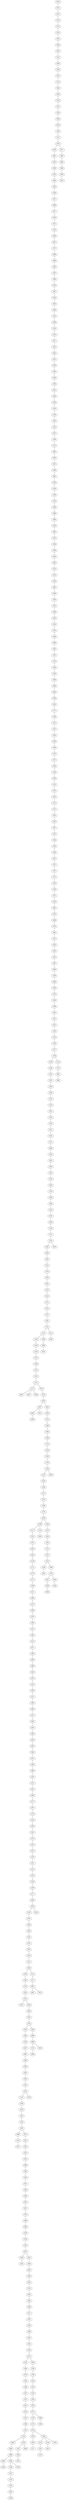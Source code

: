 graph {
    2020 [COORDINATE_X=0.824978080610904,COORDINATE_Y=0.19206804444143988,]
    2473 [COORDINATE_X=0.8651949931514337,COORDINATE_Y=0.11198656936052154,]
    2457 [COORDINATE_X=0.9408083314842931,COORDINATE_Y=0.1276388519948095,]
    2515 [COORDINATE_X=0.9452011183325024,COORDINATE_Y=0.20213692116963544,]
    2512 [COORDINATE_X=0.9988263542962584,COORDINATE_Y=0.2772943860079694,]
    2510 [COORDINATE_X=0.9366372492943286,COORDINATE_Y=0.31502784781483706,]
    2452 [COORDINATE_X=0.9803200256591658,COORDINATE_Y=0.22887126926449974,]
    2394 [COORDINATE_X=0.8923730528649175,COORDINATE_Y=0.2699235083363811,]
    2467 [COORDINATE_X=0.8376968661635453,COORDINATE_Y=0.2312944822603863,]
    2347 [COORDINATE_X=0.8287229625302525,COORDINATE_Y=0.1555577005806883,]
    2448 [COORDINATE_X=0.8724389600209349,COORDINATE_Y=0.08641667394317576,]
    2384 [COORDINATE_X=0.8709651504743371,COORDINATE_Y=0.07081109076094672,]
    2345 [COORDINATE_X=0.9371480819267477,COORDINATE_Y=0.09879664388980003,]
    2314 [COORDINATE_X=0.9454725079578753,COORDINATE_Y=0.11084565059555518,]
    2303 [COORDINATE_X=0.9799351549147223,COORDINATE_Y=0.08002580447437091,]
    2294 [COORDINATE_X=0.9838365799511791,COORDINATE_Y=0.15697681923902507,]
    2228 [COORDINATE_X=0.9622485287382397,COORDINATE_Y=0.18019088488382018,]
    2221 [COORDINATE_X=0.9961808051346207,COORDINATE_Y=0.08661826482757562,]
    2245 [COORDINATE_X=0.9241875254531143,COORDINATE_Y=0.0433887170154017,]
    2084 [COORDINATE_X=0.9143661657979018,COORDINATE_Y=0.09484266209094594,]
    2078 [COORDINATE_X=0.975112849890651,COORDINATE_Y=0.1559556702570979,]
    2104 [COORDINATE_X=0.9576065790507373,COORDINATE_Y=0.192007649269606,]
    2112 [COORDINATE_X=0.8864356554703315,COORDINATE_Y=0.2335740159374755,]
    2343 [COORDINATE_X=0.8438149243228766,COORDINATE_Y=0.1935512048927125,]
    2356 [COORDINATE_X=0.7568170906684136,COORDINATE_Y=0.16083629005874478,]
    2497 [COORDINATE_X=0.7206562119419904,COORDINATE_Y=0.2386730298724734,]
    2433 [COORDINATE_X=0.7042381124386381,COORDINATE_Y=0.19038818814835712,]
    2509 [COORDINATE_X=0.621888715114721,COORDINATE_Y=0.16930751727037174,]
    2502 [COORDINATE_X=0.657881044008055,COORDINATE_Y=0.14577090604843013,]
    2464 [COORDINATE_X=0.6305958386067495,COORDINATE_Y=0.08409161236193097,]
    2443 [COORDINATE_X=0.5936610231029503,COORDINATE_Y=0.07504259516412126,]
    2438 [COORDINATE_X=0.6464662244074917,COORDINATE_Y=0.11056989425541619,]
    2437 [COORDINATE_X=0.7104668926872901,COORDINATE_Y=0.1179910125751803,]
    2469 [COORDINATE_X=0.7388897771825154,COORDINATE_Y=0.06451952720956688,]
    2477 [COORDINATE_X=0.7679670661333232,COORDINATE_Y=0.013605716786166733,]
    2429 [COORDINATE_X=0.7767956859445967,COORDINATE_Y=0.010436293895722981,]
    2421 [COORDINATE_X=0.6998359753320907,COORDINATE_Y=0.027336839616778574,]
    2234 [COORDINATE_X=0.6687545612620834,COORDINATE_Y=0.08966909274992119,]
    2409 [COORDINATE_X=0.7625566693482122,COORDINATE_Y=0.11295226194239816,]
    2407 [COORDINATE_X=0.671381937219831,COORDINATE_Y=0.13552339770735666,]
    2377 [COORDINATE_X=0.6293412084078309,COORDINATE_Y=0.20455660334707382,]
    2488 [COORDINATE_X=0.5443026870371047,COORDINATE_Y=0.1691085561571427,]
    2489 [COORDINATE_X=0.5059239230571521,COORDINATE_Y=0.2416845113693573,]
    2485 [COORDINATE_X=0.45090128646388683,COORDINATE_Y=0.29353210230594096,]
    2387 [COORDINATE_X=0.4603331074179161,COORDINATE_Y=0.30207867689360646,]
    2466 [COORDINATE_X=0.407710263210039,COORDINATE_Y=0.3863344090761047,]
    2505 [COORDINATE_X=0.3908769266069748,COORDINATE_Y=0.43116712209442265,]
    2487 [COORDINATE_X=0.3892954569119035,COORDINATE_Y=0.3960333609999004,]
    2434 [COORDINATE_X=0.4747900052361749,COORDINATE_Y=0.4153789044196612,]
    2463 [COORDINATE_X=0.5073563773456553,COORDINATE_Y=0.4104198391158169,]
    2459 [COORDINATE_X=0.5547290563749049,COORDINATE_Y=0.4226269745305169,]
    2514 [COORDINATE_X=0.6149431055423307,COORDINATE_Y=0.4813484476152403,]
    2499 [COORDINATE_X=0.5925421771541141,COORDINATE_Y=0.5116016001653947,]
    2329 [COORDINATE_X=0.5610287282114994,COORDINATE_Y=0.42236188402177377,]
    2424 [COORDINATE_X=0.6149568576196415,COORDINATE_Y=0.36268930029754654,]
    2417 [COORDINATE_X=0.710771967618588,COORDINATE_Y=0.3380712740040672,]
    2432 [COORDINATE_X=0.7355709682306114,COORDINATE_Y=0.34454121818954986,]
    2445 [COORDINATE_X=0.8007850620338638,COORDINATE_Y=0.4096792409397755,]
    2425 [COORDINATE_X=0.7839335132888486,COORDINATE_Y=0.407709912956142,]
    2392 [COORDINATE_X=0.7092461610906629,COORDINATE_Y=0.42509837738879186,]
    2385 [COORDINATE_X=0.7508281632007164,COORDINATE_Y=0.4230812952965496,]
    2346 [COORDINATE_X=0.7070356747739179,COORDINATE_Y=0.3618033752363473,]
    2383 [COORDINATE_X=0.6177054366096706,COORDINATE_Y=0.3285048967629355,]
    2401 [COORDINATE_X=0.5716342499967126,COORDINATE_Y=0.35702082032562854,]
    2400 [COORDINATE_X=0.5154572270723401,COORDINATE_Y=0.3873239583051632,]
    2339 [COORDINATE_X=0.5703544119873446,COORDINATE_Y=0.3529620253871357,]
    2363 [COORDINATE_X=0.6341879956941296,COORDINATE_Y=0.3027331876354612,]
    2336 [COORDINATE_X=0.6918275826673652,COORDINATE_Y=0.26643919603438104,]
    2320 [COORDINATE_X=0.6123327413293437,COORDINATE_Y=0.31200438121693286,]
    2322 [COORDINATE_X=0.5986786057253212,COORDINATE_Y=0.3940314865907947,]
    2297 [COORDINATE_X=0.5861230461834364,COORDINATE_Y=0.43255012142911675,]
    2298 [COORDINATE_X=0.49120281909751906,COORDINATE_Y=0.45095344607763144,]
    2312 [COORDINATE_X=0.404689153567767,COORDINATE_Y=0.4729635706094265,]
    2462 [COORDINATE_X=0.40398339100660796,COORDINATE_Y=0.5615576555945058,]
    2500 [COORDINATE_X=0.3832635732559597,COORDINATE_Y=0.5984047458491581,]
    2447 [COORDINATE_X=0.3903896445602729,COORDINATE_Y=0.613069363116518,]
    2389 [COORDINATE_X=0.445399326406273,COORDINATE_Y=0.6181618848948651,]
    2492 [COORDINATE_X=0.4487114257378402,COORDINATE_Y=0.6985724875761515,]
    2503 [COORDINATE_X=0.3799433156657004,COORDINATE_Y=0.7561739270466411,]
    2458 [COORDINATE_X=0.365502195220883,COORDINATE_Y=0.8445613778911157,]
    2506 [COORDINATE_X=0.2708234180397825,COORDINATE_Y=0.8738605895833564,]
    2518 [COORDINATE_X=0.251274099132177,COORDINATE_Y=0.7978651704849441,]
    2508 [COORDINATE_X=0.21749238645269886,COORDINATE_Y=0.8011306863407912,]
    2496 [COORDINATE_X=0.2011630576091643,COORDINATE_Y=0.8302554267170654,]
    2484 [COORDINATE_X=0.25624846732780016,COORDINATE_Y=0.786256181669448,]
    2450 [COORDINATE_X=0.18865462554759171,COORDINATE_Y=0.8383670457327168,]
    2483 [COORDINATE_X=0.18992722468396994,COORDINATE_Y=0.8709687139904688,]
    2455 [COORDINATE_X=0.15295362367586873,COORDINATE_Y=0.794113033016684,]
    2456 [COORDINATE_X=0.13809088833895977,COORDINATE_Y=0.7707007113635524,]
    2446 [COORDINATE_X=0.11205200011067207,COORDINATE_Y=0.8119346440011168,]
    2444 [COORDINATE_X=0.11748824397139312,COORDINATE_Y=0.7664054161764673,]
    2482 [COORDINATE_X=0.10437260321865938,COORDINATE_Y=0.6717065352215598,]
    2516 [COORDINATE_X=0.05784588195154683,COORDINATE_Y=0.6523016001746322,]
    2435 [COORDINATE_X=0.03395558019069067,COORDINATE_Y=0.7193630372271368,]
    2426 [COORDINATE_X=0.11709460558789497,COORDINATE_Y=0.7230910851809197,]
    2405 [COORDINATE_X=0.02348299210278426,COORDINATE_Y=0.7320262366942841,]
    2396 [COORDINATE_X=0.11131113565734074,COORDINATE_Y=0.7011283818014897,]
    2393 [COORDINATE_X=0.04441770274010104,COORDINATE_Y=0.6801105389262685,]
    2342 [COORDINATE_X=0.0912521644306652,COORDINATE_Y=0.6883934669590317,]
    2369 [COORDINATE_X=0.17458569250776712,COORDINATE_Y=0.7424792152978017,]
    2381 [COORDINATE_X=0.2666923955107695,COORDINATE_Y=0.750341941179396,]
    2418 [COORDINATE_X=0.3030644188052799,COORDINATE_Y=0.7241287325075715,]
    2362 [COORDINATE_X=0.376132178822298,COORDINATE_Y=0.6998942109577821,]
    2306 [COORDINATE_X=0.304701846810034,COORDINATE_Y=0.7255626227375535,]
    2398 [COORDINATE_X=0.34672059089267093,COORDINATE_Y=0.8157679778078952,]
    2285 [COORDINATE_X=0.28617953801154605,COORDINATE_Y=0.7508715060653893,]
    2261 [COORDINATE_X=0.20832669662804104,COORDINATE_Y=0.7711909169313713,]
    2376 [COORDINATE_X=0.12288040530157662,COORDINATE_Y=0.8154876421163393,]
    2428 [COORDINATE_X=0.13824643510421053,COORDINATE_Y=0.8658590269058071,]
    2358 [COORDINATE_X=0.08175402347985328,COORDINATE_Y=0.8039820842072938,]
    2308 [COORDINATE_X=0.07194907300923947,COORDINATE_Y=0.8779993306675142,]
    2449 [COORDINATE_X=0.024927350611982924,COORDINATE_Y=0.9080015204778286,]
    2404 [COORDINATE_X=0.08736475629550178,COORDINATE_Y=0.9785256063458524,]
    2380 [COORDINATE_X=0.02598484026752801,COORDINATE_Y=0.9576728791369272,]
    2302 [COORDINATE_X=0.06194521919815654,COORDINATE_Y=0.9696689274542823,]
    2271 [COORDINATE_X=0.14543336353916758,COORDINATE_Y=0.9790389241338274,]
    2189 [COORDINATE_X=0.17970848170808829,COORDINATE_Y=0.8969770227838213,]
    2375 [COORDINATE_X=0.24765526220851186,COORDINATE_Y=0.9366926732172738,]
    2507 [COORDINATE_X=0.2523209377565607,COORDINATE_Y=0.9816389072098415,]
    2454 [COORDINATE_X=0.312651821100035,COORDINATE_Y=0.9847258260889571,]
    2493 [COORDINATE_X=0.3893198821477186,COORDINATE_Y=0.9607783226712328,]
    2296 [COORDINATE_X=0.3317171953182262,COORDINATE_Y=0.9789411263876747,]
    2370 [COORDINATE_X=0.2928881444631035,COORDINATE_Y=0.9080426573130982,]
    2257 [COORDINATE_X=0.28651737008426914,COORDINATE_Y=0.8146353336257681,]
    2240 [COORDINATE_X=0.3405493461346445,COORDINATE_Y=0.8243292152602638,]
    2236 [COORDINATE_X=0.2704201055448653,COORDINATE_Y=0.761543636772498,]
    2206 [COORDINATE_X=0.18114864520416418,COORDINATE_Y=0.7595300528803938,]
    2232 [COORDINATE_X=0.18914988392388055,COORDINATE_Y=0.6954155409470348,]
    2391 [COORDINATE_X=0.22049930493937453,COORDINATE_Y=0.6177676428043886,]
    2479 [COORDINATE_X=0.18347447853238508,COORDINATE_Y=0.5579557990382167,]
    2373 [COORDINATE_X=0.1940416801183562,COORDINATE_Y=0.4921209792802492,]
    2372 [COORDINATE_X=0.1535837951293233,COORDINATE_Y=0.5233883872828002,]
    2361 [COORDINATE_X=0.15926576835386275,COORDINATE_Y=0.46453993592887366,]
    2491 [COORDINATE_X=0.06571627217699694,COORDINATE_Y=0.44857943580363113,]
    2207 [COORDINATE_X=0.1510241141190215,COORDINATE_Y=0.45861831899593686,]
    2335 [COORDINATE_X=0.2210384929525291,COORDINATE_Y=0.525159273306915,]
    2344 [COORDINATE_X=0.2804703272992296,COORDINATE_Y=0.5849073516233475,]
    2359 [COORDINATE_X=0.3679490575772294,COORDINATE_Y=0.536975982369055,]
    2368 [COORDINATE_X=0.33656998380106495,COORDINATE_Y=0.4706443859152508,]
    2431 [COORDINATE_X=0.33424404057446333,COORDINATE_Y=0.43019962632862285,]
    2337 [COORDINATE_X=0.277316386105269,COORDINATE_Y=0.44508162057217493,]
    2287 [COORDINATE_X=0.2950565267936721,COORDINATE_Y=0.46768742793128626,]
    2272 [COORDINATE_X=0.27117578140560783,COORDINATE_Y=0.4648034480006824,]
    2243 [COORDINATE_X=0.3592500340444218,COORDINATE_Y=0.49711910570123563,]
    2196 [COORDINATE_X=0.3212359613768765,COORDINATE_Y=0.42750297487899047,]
    2321 [COORDINATE_X=0.3705177256773653,COORDINATE_Y=0.3975043541647013,]
    2263 [COORDINATE_X=0.33894543702938307,COORDINATE_Y=0.30498051383595504,]
    2441 [COORDINATE_X=0.3221820972147792,COORDINATE_Y=0.24830181726315448,]
    2519 [COORDINATE_X=0.341028960794418,COORDINATE_Y=0.16600015592722184,]
    2468 [COORDINATE_X=0.3046269853557271,COORDINATE_Y=0.09982958423221511,]
    2476 [COORDINATE_X=0.2535519536756672,COORDINATE_Y=0.09365937036324645,]
    2465 [COORDINATE_X=0.32606811762957133,COORDINATE_Y=0.1427524027896221,]
    2415 [COORDINATE_X=0.2943882071073407,COORDINATE_Y=0.07456601276168129,]
    2442 [COORDINATE_X=0.19911502952453808,COORDINATE_Y=0.10146216286244913,]
    2419 [COORDINATE_X=0.26877939951020136,COORDINATE_Y=0.060148841471204806,]
    2422 [COORDINATE_X=0.2535307102558729,COORDINATE_Y=0.004710103311630909,]
    2397 [COORDINATE_X=0.26711744626959844,COORDINATE_Y=0.0074938330981206835,]
    2060 [COORDINATE_X=0.3214393168443598,COORDINATE_Y=0.043835965777904495,]
    2238 [COORDINATE_X=0.390336667180356,COORDINATE_Y=0.06472154302695654,]
    2408 [COORDINATE_X=0.45213369541441983,COORDINATE_Y=0.04643912847047049,]
    2364 [COORDINATE_X=0.4301356517402509,COORDINATE_Y=0.02089723790700382,]
    2210 [COORDINATE_X=0.45210638731129127,COORDINATE_Y=0.07296594265192036,]
    2430 [COORDINATE_X=0.5001116080538001,COORDINATE_Y=0.14511754285030054,]
    2388 [COORDINATE_X=0.47892269835821377,COORDINATE_Y=0.15674822765633212,]
    2365 [COORDINATE_X=0.538249590366366,COORDINATE_Y=0.15465490902766477,]
    2351 [COORDINATE_X=0.5750337243289436,COORDINATE_Y=0.0650829333610573,]
    2281 [COORDINATE_X=0.5720402756432678,COORDINATE_Y=0.009181209497593268,]
    2256 [COORDINATE_X=0.5998775709474093,COORDINATE_Y=0.013077436470651183,]
    2253 [COORDINATE_X=0.5348788922185913,COORDINATE_Y=0.07382563149111365,]
    2239 [COORDINATE_X=0.5593518034602327,COORDINATE_Y=0.022126098842418895,]
    2227 [COORDINATE_X=0.5498333050168887,COORDINATE_Y=0.00627721336841347,]
    2144 [COORDINATE_X=0.5629737674554921,COORDINATE_Y=0.040469097190286685,]
    2209 [COORDINATE_X=0.5774176797378392,COORDINATE_Y=0.1249606601757497,]
    2258 [COORDINATE_X=0.5780383683763927,COORDINATE_Y=0.16560274659013074,]
    2327 [COORDINATE_X=0.4990325054046555,COORDINATE_Y=0.2255389000421183,]
    2315 [COORDINATE_X=0.4820939657176433,COORDINATE_Y=0.24314297146197938,]
    2244 [COORDINATE_X=0.44913963164659476,COORDINATE_Y=0.18997467981954153,]
    2350 [COORDINATE_X=0.4170707375515902,COORDINATE_Y=0.16378127344623972,]
    2270 [COORDINATE_X=0.3606226069836491,COORDINATE_Y=0.149087683764331,]
    2374 [COORDINATE_X=0.2734913094336705,COORDINATE_Y=0.17651324217602882,]
    2501 [COORDINATE_X=0.23340273607341222,COORDINATE_Y=0.22607237552707649,]
    2474 [COORDINATE_X=0.16967165862522138,COORDINATE_Y=0.24320081487094103,]
    2478 [COORDINATE_X=0.07009414318611751,COORDINATE_Y=0.24617091125189738,]
    2451 [COORDINATE_X=0.051104266948242105,COORDINATE_Y=0.28133105868083197,]
    2414 [COORDINATE_X=0.016677266640919175,COORDINATE_Y=0.22302405471124043,]
    2517 [COORDINATE_X=0.06757378504993328,COORDINATE_Y=0.1392397035467392,]
    2486 [COORDINATE_X=0.020118364738734185,COORDINATE_Y=0.13774765494597474,]
    2328 [COORDINATE_X=0.06221462700487135,COORDINATE_Y=0.1794244163267107,]
    2423 [COORDINATE_X=0.1286182989718031,COORDINATE_Y=0.21134632839026046,]
    2395 [COORDINATE_X=0.12869655754398368,COORDINATE_Y=0.12356959240510212,]
    2413 [COORDINATE_X=0.16194316231684258,COORDINATE_Y=0.09363613546229654,]
    2379 [COORDINATE_X=0.19413811975179263,COORDINATE_Y=0.18628434291011964,]
    2264 [COORDINATE_X=0.14066144684819037,COORDINATE_Y=0.24395181258893028,]
    2219 [COORDINATE_X=0.11880536796039332,COORDINATE_Y=0.21719923230812277,]
    2286 [COORDINATE_X=0.09198657397143706,COORDINATE_Y=0.13396844406229436,]
    2269 [COORDINATE_X=0.038391202572042205,COORDINATE_Y=0.19559609200645633,]
    2226 [COORDINATE_X=0.06568944864998727,COORDINATE_Y=0.17453643890983817,]
    2187 [COORDINATE_X=0.0936177858738898,COORDINATE_Y=0.2564382218401642,]
    2382 [COORDINATE_X=0.010150018101470426,COORDINATE_Y=0.3076493382964953,]
    2159 [COORDINATE_X=0.017047912563227907,COORDINATE_Y=0.3348478906290947,]
    2117 [COORDINATE_X=0.0500992130432838,COORDINATE_Y=0.4086729348201399,]
    2116 [COORDINATE_X=0.12645565003236148,COORDINATE_Y=0.40827500972997166,]
    2440 [COORDINATE_X=0.21111075842521232,COORDINATE_Y=0.3604536066768107,]
    2403 [COORDINATE_X=0.21259499029565776,COORDINATE_Y=0.34989134408319134,]
    2262 [COORDINATE_X=0.21760554460680515,COORDINATE_Y=0.35158776986536955,]
    2231 [COORDINATE_X=0.2103562608120686,COORDINATE_Y=0.34086349285908135,]
    2139 [COORDINATE_X=0.27389403389021627,COORDINATE_Y=0.37812357260009133,]
    2180 [COORDINATE_X=0.2948679731445205,COORDINATE_Y=0.2860887140577879,]
    2201 [COORDINATE_X=0.3702086825990848,COORDINATE_Y=0.32235887877930103,]
    2223 [COORDINATE_X=0.40700586451820775,COORDINATE_Y=0.3228083798677853,]
    2143 [COORDINATE_X=0.4678313169034418,COORDINATE_Y=0.2546066224423593,]
    2211 [COORDINATE_X=0.416826696067659,COORDINATE_Y=0.19821867098524193,]
    2252 [COORDINATE_X=0.3510950601013435,COORDINATE_Y=0.156712750960039,]
    2251 [COORDINATE_X=0.26824166311141706,COORDINATE_Y=0.13065343952227038,]
    2181 [COORDINATE_X=0.3231400815209554,COORDINATE_Y=0.1116434139278828,]
    2151 [COORDINATE_X=0.3226779743379613,COORDINATE_Y=0.13859499118074026,]
    2173 [COORDINATE_X=0.3093586783932054,COORDINATE_Y=0.21568681082377972,]
    2156 [COORDINATE_X=0.23427163483654267,COORDINATE_Y=0.1949176016040396,]
    2140 [COORDINATE_X=0.2216350333481315,COORDINATE_Y=0.13128737417563818,]
    2158 [COORDINATE_X=0.18037276948181613,COORDINATE_Y=0.10824550158845547,]
    2125 [COORDINATE_X=0.1474724610335697,COORDINATE_Y=0.01912285123974633,]
    2198 [COORDINATE_X=0.059434476105566514,COORDINATE_Y=0.018586951394515716,]
    2161 [COORDINATE_X=0.05262299836675299,COORDINATE_Y=0.11274711216798539,]
    2133 [COORDINATE_X=0.08856209121669978,COORDINATE_Y=0.1704785001800504,]
    2132 [COORDINATE_X=0.13089053173601928,COORDINATE_Y=0.24090318968396773,]
    2115 [COORDINATE_X=0.13081639312959614,COORDINATE_Y=0.17345304771667192,]
    2092 [COORDINATE_X=0.22224398858561023,COORDINATE_Y=0.20382133190374208,]
    2067 [COORDINATE_X=0.04940849288411853,COORDINATE_Y=0.12733078883789173,]
    2036 [COORDINATE_X=0.15517652764401935,COORDINATE_Y=0.08000031413211828,]
    2072 [COORDINATE_X=0.1665293585856552,COORDINATE_Y=0.32629133038165437,]
    2073 [COORDINATE_X=0.21021951446973164,COORDINATE_Y=0.32945938247441975,]
    2062 [COORDINATE_X=0.19158167486189182,COORDINATE_Y=0.33123509899287873,]
    2047 [COORDINATE_X=0.09593752508568643,COORDINATE_Y=0.32658096395838143,]
    2093 [COORDINATE_X=0.014596007300513691,COORDINATE_Y=0.31605735808433644,]
    2049 [COORDINATE_X=0.01178314467713737,COORDINATE_Y=0.25237272793001875,]
    2037 [COORDINATE_X=0.15510270131191106,COORDINATE_Y=0.28692261901546423,]
    2025 [COORDINATE_X=0.17244273069664562,COORDINATE_Y=0.4251949464358784,]
    2193 [COORDINATE_X=0.22879659177850498,COORDINATE_Y=0.5062658727950423,]
    2275 [COORDINATE_X=0.24498355498108482,COORDINATE_Y=0.5749815284192245,]
    2348 [COORDINATE_X=0.3110493728327456,COORDINATE_Y=0.6210786952193491,]
    2300 [COORDINATE_X=0.393684818057513,COORDINATE_Y=0.638507944535481,]
    2186 [COORDINATE_X=0.3232452601765603,COORDINATE_Y=0.6862254949628753,]
    2175 [COORDINATE_X=0.33999981150725556,COORDINATE_Y=0.6106505850212702,]
    2136 [COORDINATE_X=0.34093093255891027,COORDINATE_Y=0.7081584536502004,]
    2146 [COORDINATE_X=0.36676310663991984,COORDINATE_Y=0.7182965431257509,]
    2129 [COORDINATE_X=0.3273591164264795,COORDINATE_Y=0.6375826333088627,]
    2103 [COORDINATE_X=0.2901446454259673,COORDINATE_Y=0.5693072301128792,]
    2212 [COORDINATE_X=0.21680902507625288,COORDINATE_Y=0.6009017308841025,]
    2318 [COORDINATE_X=0.16748419098837952,COORDINATE_Y=0.6270144263077476,]
    2334 [COORDINATE_X=0.11805680911508254,COORDINATE_Y=0.6704565574160838,]
    2311 [COORDINATE_X=0.1657150419370217,COORDINATE_Y=0.6561997781338254,]
    2276 [COORDINATE_X=0.08820891579229517,COORDINATE_Y=0.6566626627529291,]
    2266 [COORDINATE_X=0.1080609681205702,COORDINATE_Y=0.6577910666865432,]
    2233 [COORDINATE_X=0.06123741616262479,COORDINATE_Y=0.7266068176857989,]
    2293 [COORDINATE_X=0.08869660327670581,COORDINATE_Y=0.8076511400312328,]
    2208 [COORDINATE_X=0.038718601014563925,COORDINATE_Y=0.8200345509256556,]
    2217 [COORDINATE_X=0.024475774068277056,COORDINATE_Y=0.9095578763055399,]
    2135 [COORDINATE_X=0.10929799877356405,COORDINATE_Y=0.9575654581304311,]
    2101 [COORDINATE_X=0.12979358557689724,COORDINATE_Y=0.9750572847122583,]
    2042 [COORDINATE_X=0.14798063130273142,COORDINATE_Y=0.9796347471212216,]
    2035 [COORDINATE_X=0.20696726060092385,COORDINATE_Y=0.9405420616181838,]
    2218 [COORDINATE_X=0.28203185982278633,COORDINATE_Y=0.9768752941269432,]
    2171 [COORDINATE_X=0.2640341290170176,COORDINATE_Y=0.9078751097272965,]
    2179 [COORDINATE_X=0.3043308864323071,COORDINATE_Y=0.8375158359197488,]
    2172 [COORDINATE_X=0.33391178960787293,COORDINATE_Y=0.8872212686181867,]
    2188 [COORDINATE_X=0.41281028360001326,COORDINATE_Y=0.8497554031431119,]
    2511 [COORDINATE_X=0.48216608121722115,COORDINATE_Y=0.823663680367877,]
    2498 [COORDINATE_X=0.5038685209015868,COORDINATE_Y=0.877857929886152,]
    2472 [COORDINATE_X=0.5276395420235042,COORDINATE_Y=0.9004583420163862,]
    2436 [COORDINATE_X=0.5394696313761194,COORDINATE_Y=0.9641586162030185,]
    2470 [COORDINATE_X=0.6301816022899299,COORDINATE_Y=0.9696831450802952,]
    2360 [COORDINATE_X=0.5842373001110504,COORDINATE_Y=0.9525002058191236,]
    2357 [COORDINATE_X=0.6678714935601053,COORDINATE_Y=0.9738849562417313,]
    2481 [COORDINATE_X=0.7411773769856114,COORDINATE_Y=0.9830494518291302,]
    2513 [COORDINATE_X=0.7594427585722907,COORDINATE_Y=0.9256169090192922,]
    2471 [COORDINATE_X=0.7908655411969314,COORDINATE_Y=0.8500595260508643,]
    2366 [COORDINATE_X=0.8684023810078355,COORDINATE_Y=0.8965004262818197,]
    2495 [COORDINATE_X=0.8903394545388578,COORDINATE_Y=0.9503629170362863,]
    2480 [COORDINATE_X=0.8660500207954221,COORDINATE_Y=0.9642347290110653,]
    2326 [COORDINATE_X=0.9071041338905368,COORDINATE_Y=0.9325748692980967,]
    2453 [COORDINATE_X=0.986154432802497,COORDINATE_Y=0.9787732154456185,]
    2332 [COORDINATE_X=0.9893339046735716,COORDINATE_Y=0.9402426178743055,]
    2439 [COORDINATE_X=0.9974476688569461,COORDINATE_Y=0.8566696459272528,]
    2411 [COORDINATE_X=0.9891017020214691,COORDINATE_Y=0.8684496245588065,]
    2390 [COORDINATE_X=0.9238537970513058,COORDINATE_Y=0.8424300767769776,]
    2406 [COORDINATE_X=0.9545950212841307,COORDINATE_Y=0.747414020656817,]
    2475 [COORDINATE_X=0.8772459640916863,COORDINATE_Y=0.6889606158199371,]
    2490 [COORDINATE_X=0.9422357864314962,COORDINATE_Y=0.61875736838149,]
    2504 [COORDINATE_X=0.9518090696206717,COORDINATE_Y=0.5572283451808051,]
    2460 [COORDINATE_X=0.9659265302596627,COORDINATE_Y=0.65479553733687,]
    2420 [COORDINATE_X=0.8879011276889691,COORDINATE_Y=0.5999265916951169,]
    2461 [COORDINATE_X=0.8507054342965659,COORDINATE_Y=0.6489746913488144,]
    2349 [COORDINATE_X=0.8746320012734154,COORDINATE_Y=0.732054396979808,]
    2412 [COORDINATE_X=0.8970327537149655,COORDINATE_Y=0.7432013549308828,]
    2399 [COORDINATE_X=0.9377450776394938,COORDINATE_Y=0.7265017301907403,]
    2386 [COORDINATE_X=0.9477805102502679,COORDINATE_Y=0.6955852233534655,]
    2283 [COORDINATE_X=0.8974993207765332,COORDINATE_Y=0.6628230253838752,]
    2313 [COORDINATE_X=0.9097398381712402,COORDINATE_Y=0.5786660457742073,]
    2410 [COORDINATE_X=0.9716420650819829,COORDINATE_Y=0.532733605653151,]
    2494 [COORDINATE_X=0.968700303697076,COORDINATE_Y=0.4504615561929628,]
    2371 [COORDINATE_X=0.9559068635760724,COORDINATE_Y=0.36736779959742616,]
    2307 [COORDINATE_X=0.9248438319627494,COORDINATE_Y=0.37169769450931966,]
    2278 [COORDINATE_X=0.9194543157179103,COORDINATE_Y=0.3116129207267624,]
    2324 [COORDINATE_X=0.8268366768141723,COORDINATE_Y=0.3154937629914518,]
    2304 [COORDINATE_X=0.840740278755387,COORDINATE_Y=0.2570955358284056,]
    2255 [COORDINATE_X=0.812473647774904,COORDINATE_Y=0.17187014926479927,]
    2316 [COORDINATE_X=0.7739894974411128,COORDINATE_Y=0.1785312545446679,]
    2310 [COORDINATE_X=0.7319217818208607,COORDINATE_Y=0.1668819169422635,]
    2319 [COORDINATE_X=0.6770958672362576,COORDINATE_Y=0.24094323826146635,]
    2254 [COORDINATE_X=0.6524868918784432,COORDINATE_Y=0.23888748153312744,]
    2237 [COORDINATE_X=0.7243481792000704,COORDINATE_Y=0.2316778845962607,]
    2235 [COORDINATE_X=0.6714965832609352,COORDINATE_Y=0.229121489504875,]
    2220 [COORDINATE_X=0.6409875939283305,COORDINATE_Y=0.19230079643563192,]
    2204 [COORDINATE_X=0.6083181091676676,COORDINATE_Y=0.1966535316116842,]
    2190 [COORDINATE_X=0.5829650828504277,COORDINATE_Y=0.28376285831098413,]
    2177 [COORDINATE_X=0.5034121341188309,COORDINATE_Y=0.23945193037276635,]
    2056 [COORDINATE_X=0.5619602149248463,COORDINATE_Y=0.21342594931315428,]
    2079 [COORDINATE_X=0.5824303965073099,COORDINATE_Y=0.11706925466553131,]
    2128 [COORDINATE_X=0.670535821713779,COORDINATE_Y=0.07965577741382435,]
    2197 [COORDINATE_X=0.6927796122218604,COORDINATE_Y=0.13477397524041068,]
    2168 [COORDINATE_X=0.6930657884437421,COORDINATE_Y=0.05514259460240645,]
    2184 [COORDINATE_X=0.7472174442627202,COORDINATE_Y=0.013106901861968168,]
    2291 [COORDINATE_X=0.8092589591645191,COORDINATE_Y=0.029963265289712493,]
    2155 [COORDINATE_X=0.7166287909924353,COORDINATE_Y=0.014075719313188295,]
    2055 [COORDINATE_X=0.7495889515805438,COORDINATE_Y=0.08002410744349486,]
    2165 [COORDINATE_X=0.7904399886107976,COORDINATE_Y=0.14052757991329456,]
    2121 [COORDINATE_X=0.8019771681291734,COORDINATE_Y=0.19699986728417196,]
    2164 [COORDINATE_X=0.7277357032787173,COORDINATE_Y=0.26004807448546763,]
    2166 [COORDINATE_X=0.7299496178414101,COORDINATE_Y=0.3437333668513951,]
    2183 [COORDINATE_X=0.6735883934814837,COORDINATE_Y=0.3798345876727838,]
    2178 [COORDINATE_X=0.5856649543829612,COORDINATE_Y=0.4000013244308419,]
    2250 [COORDINATE_X=0.48808258757981415,COORDINATE_Y=0.39478925572590917,]
    2222 [COORDINATE_X=0.5433034300797694,COORDINATE_Y=0.38693706322982313,]
    2075 [COORDINATE_X=0.5599074885158237,COORDINATE_Y=0.3328115971988086,]
    2059 [COORDINATE_X=0.5240271609276614,COORDINATE_Y=0.45347001235695217,]
    2309 [COORDINATE_X=0.4731259098048862,COORDINATE_Y=0.5002825638052132,]
    2292 [COORDINATE_X=0.5603890060273695,COORDINATE_Y=0.5137821725239461,]
    2203 [COORDINATE_X=0.49435628584293523,COORDINATE_Y=0.5153014341036158,]
    2162 [COORDINATE_X=0.5365611358623938,COORDINATE_Y=0.5933349468495083,]
    2280 [COORDINATE_X=0.5161410534431722,COORDINATE_Y=0.6813167425132611,]
    2378 [COORDINATE_X=0.5048204571537274,COORDINATE_Y=0.7601122202100061,]
    2427 [COORDINATE_X=0.5337813298459448,COORDINATE_Y=0.8216931478094668,]
    2402 [COORDINATE_X=0.4840289731448326,COORDINATE_Y=0.8844666615719207,]
    2340 [COORDINATE_X=0.5287411702699901,COORDINATE_Y=0.8729708806835175,]
    2338 [COORDINATE_X=0.5138996539355218,COORDINATE_Y=0.8391627429994933,]
    2282 [COORDINATE_X=0.5497262963086312,COORDINATE_Y=0.8708794148957747,]
    2200 [COORDINATE_X=0.5132807119073658,COORDINATE_Y=0.9396337763379785,]
    2274 [COORDINATE_X=0.4789910507999202,COORDINATE_Y=0.998122964669838,]
    2241 [COORDINATE_X=0.49356700964316225,COORDINATE_Y=0.9794835521324895,]
    2122 [COORDINATE_X=0.5853721279291334,COORDINATE_Y=0.970048169950687,]
    2268 [COORDINATE_X=0.6811979817928204,COORDINATE_Y=0.9633992834855294,]
    2330 [COORDINATE_X=0.7405206947969366,COORDINATE_Y=0.9292296557011138,]
    2323 [COORDINATE_X=0.717783144932107,COORDINATE_Y=0.9735859779390472,]
    2182 [COORDINATE_X=0.6463524116997582,COORDINATE_Y=0.9049325908266687,]
    2163 [COORDINATE_X=0.6001437922419677,COORDINATE_Y=0.9247500461151568,]
    2068 [COORDINATE_X=0.6635076470631021,COORDINATE_Y=0.986703256429288,]
    2154 [COORDINATE_X=0.7114719084158498,COORDINATE_Y=0.9619006814517091,]
    2137 [COORDINATE_X=0.7033257956550639,COORDINATE_Y=0.9913665367300161,]
    2027 [COORDINATE_X=0.6666776817866685,COORDINATE_Y=0.8639350343509202,]
    2352 [COORDINATE_X=0.7137690826477228,COORDINATE_Y=0.7847903873627166,]
    2355 [COORDINATE_X=0.7670944332370524,COORDINATE_Y=0.7902296807541818,]
    2353 [COORDINATE_X=0.7828261163114505,COORDINATE_Y=0.7601599826927566,]
    2333 [COORDINATE_X=0.8282818282136644,COORDINATE_Y=0.7624049015284697,]
    2099 [COORDINATE_X=0.8843114333319112,COORDINATE_Y=0.7771719307345816,]
    2265 [COORDINATE_X=0.9514834888033623,COORDINATE_Y=0.7293435343008347,]
    2354 [COORDINATE_X=0.9831043162291447,COORDINATE_Y=0.8096348026443234,]
    2331 [COORDINATE_X=0.9878035696869447,COORDINATE_Y=0.8017305568420975,]
    2260 [COORDINATE_X=0.9801297618923709,COORDINATE_Y=0.7240832731591091,]
    2246 [COORDINATE_X=0.9675722469570452,COORDINATE_Y=0.7025084333919243,]
    2185 [COORDINATE_X=0.9951881209147085,COORDINATE_Y=0.7438924018619821,]
    2071 [COORDINATE_X=0.9354592028565029,COORDINATE_Y=0.80392747439254,]
    2150 [COORDINATE_X=0.9975562735409271,COORDINATE_Y=0.8622962729575311,]
    2289 [COORDINATE_X=0.9284204967204779,COORDINATE_Y=0.916281339947297,]
    2290 [COORDINATE_X=0.8300196034432769,COORDINATE_Y=0.9228489123281607,]
    2229 [COORDINATE_X=0.7802044169517003,COORDINATE_Y=0.8707637458668144,]
    2126 [COORDINATE_X=0.8125468357958249,COORDINATE_Y=0.9429199871999954,]
    2145 [COORDINATE_X=0.9113090223456708,COORDINATE_Y=0.9313299743746561,]
    2267 [COORDINATE_X=0.9274949634716618,COORDINATE_Y=0.9666156193339486,]
    2248 [COORDINATE_X=0.9475259603660946,COORDINATE_Y=0.9916798940487209,]
    2202 [COORDINATE_X=0.9585559552983608,COORDINATE_Y=0.9805569392644448,]
    2052 [COORDINATE_X=0.8357914217878142,COORDINATE_Y=0.9604024218427116,]
    2083 [COORDINATE_X=0.8433160123908685,COORDINATE_Y=0.8722639953861367,]
    2050 [COORDINATE_X=0.9139382474915363,COORDINATE_Y=0.8179550831229371,]
    2028 [COORDINATE_X=0.9371322436412001,COORDINATE_Y=0.7586827979953883,]
    2041 [COORDINATE_X=0.9156319295447706,COORDINATE_Y=0.7169278809843305,]
    2119 [COORDINATE_X=0.8597003379519497,COORDINATE_Y=0.6358520089729166,]
    2305 [COORDINATE_X=0.8744669885610336,COORDINATE_Y=0.5930090546575778,]
    2295 [COORDINATE_X=0.9124782169807109,COORDINATE_Y=0.542311044739242,]
    2288 [COORDINATE_X=0.8266817045837695,COORDINATE_Y=0.5394980804364755,]
    2317 [COORDINATE_X=0.7489436235461754,COORDINATE_Y=0.5761817833232508,]
    2301 [COORDINATE_X=0.7095730054458669,COORDINATE_Y=0.5153226446727224,]
    2259 [COORDINATE_X=0.6469156182502985,COORDINATE_Y=0.5775721622970367,]
    2299 [COORDINATE_X=0.6244543034215033,COORDINATE_Y=0.6582828047587126,]
    2367 [COORDINATE_X=0.682086958863497,COORDINATE_Y=0.671803458393235,]
    2341 [COORDINATE_X=0.6419924065810595,COORDINATE_Y=0.7239414295468886,]
    2325 [COORDINATE_X=0.7129559439099508,COORDINATE_Y=0.7519950088726588,]
    2213 [COORDINATE_X=0.736604912870442,COORDINATE_Y=0.6738703607555897,]
    2153 [COORDINATE_X=0.6410996809109227,COORDINATE_Y=0.6686527422056547,]
    2284 [COORDINATE_X=0.5918860281214072,COORDINATE_Y=0.722135579869709,]
    2279 [COORDINATE_X=0.5297932739868026,COORDINATE_Y=0.7704025889532534,]
    2230 [COORDINATE_X=0.4437483106822614,COORDINATE_Y=0.8038796235990261,]
    2149 [COORDINATE_X=0.5423445501236892,COORDINATE_Y=0.8061743952656614,]
    2167 [COORDINATE_X=0.5294810739961983,COORDINATE_Y=0.7280500878893376,]
    2273 [COORDINATE_X=0.5632752501617765,COORDINATE_Y=0.6602105974711165,]
    2247 [COORDINATE_X=0.6297546998761057,COORDINATE_Y=0.6730853593433868,]
    2216 [COORDINATE_X=0.5563763301317516,COORDINATE_Y=0.6953916433089654,]
    2176 [COORDINATE_X=0.6161429268995382,COORDINATE_Y=0.6661931313940355,]
    2160 [COORDINATE_X=0.5495077465481918,COORDINATE_Y=0.7114042562678554,]
    2152 [COORDINATE_X=0.635766703640817,COORDINATE_Y=0.7367557441026571,]
    2141 [COORDINATE_X=0.5525246364020814,COORDINATE_Y=0.7673345191938784,]
    2080 [COORDINATE_X=0.5105451021039489,COORDINATE_Y=0.8031199821213756,]
    2096 [COORDINATE_X=0.45235922904334913,COORDINATE_Y=0.8301690853860221,]
    2089 [COORDINATE_X=0.4371933659973182,COORDINATE_Y=0.8022753005879167,]
    2085 [COORDINATE_X=0.39424924560778385,COORDINATE_Y=0.7178430006943911,]
    2026 [COORDINATE_X=0.4248310547801908,COORDINATE_Y=0.7561045620050066,]
    2045 [COORDINATE_X=0.39592702366939625,COORDINATE_Y=0.8787839337068971,]
    2100 [COORDINATE_X=0.33415078100660134,COORDINATE_Y=0.8751812187484976,]
    2107 [COORDINATE_X=0.2496681761773819,COORDINATE_Y=0.8342865137900609,]
    2118 [COORDINATE_X=0.2623391566758877,COORDINATE_Y=0.8008641722233407,]
    2105 [COORDINATE_X=0.24618298837390495,COORDINATE_Y=0.8692028581735658,]
    2053 [COORDINATE_X=0.23481266427256053,COORDINATE_Y=0.8416005037605723,]
    2044 [COORDINATE_X=0.22606775506216537,COORDINATE_Y=0.7997033027705132,]
    2029 [COORDINATE_X=0.46962762743316167,COORDINATE_Y=0.8501617626367994,]
    2070 [COORDINATE_X=0.6104804996136746,COORDINATE_Y=0.7326123449338835,]
    2102 [COORDINATE_X=0.6831513615559923,COORDINATE_Y=0.7284153247126268,]
    2034 [COORDINATE_X=0.6708390656111997,COORDINATE_Y=0.7876348598470063,]
    2031 [COORDINATE_X=0.7641535210428945,COORDINATE_Y=0.7936752816867327,]
    2064 [COORDINATE_X=0.5709891998536859,COORDINATE_Y=0.7083834215201172,]
    2040 [COORDINATE_X=0.7645470921852321,COORDINATE_Y=0.5984156720705317,]
    2148 [COORDINATE_X=0.8131245166984143,COORDINATE_Y=0.519683194921713,]
    2199 [COORDINATE_X=0.8373649001512411,COORDINATE_Y=0.4647302216154304,]
    2242 [COORDINATE_X=0.8252680788721742,COORDINATE_Y=0.37883673274025187,]
    2225 [COORDINATE_X=0.8117945306684896,COORDINATE_Y=0.4105703743728769,]
    2224 [COORDINATE_X=0.8375210251243578,COORDINATE_Y=0.35132661184357383,]
    2205 [COORDINATE_X=0.8883035070373305,COORDINATE_Y=0.31507478525026755,]
    2195 [COORDINATE_X=0.8736462093684094,COORDINATE_Y=0.4055396015180506,]
    2277 [COORDINATE_X=0.9280538933384765,COORDINATE_Y=0.41885692229419325,]
    2120 [COORDINATE_X=0.865380739084596,COORDINATE_Y=0.422589284913894,]
    2174 [COORDINATE_X=0.8177462638524035,COORDINATE_Y=0.4211122541531621,]
    2124 [COORDINATE_X=0.8290548754697986,COORDINATE_Y=0.4933753650252508,]
    2076 [COORDINATE_X=0.8612298579524386,COORDINATE_Y=0.49680975571047814,]
    2030 [COORDINATE_X=0.9463960353692916,COORDINATE_Y=0.5440350337277075,]
    2127 [COORDINATE_X=0.934123848502205,COORDINATE_Y=0.568334651202897,]
    2063 [COORDINATE_X=0.7586065317469022,COORDINATE_Y=0.4889473925106942,]
    2214 [COORDINATE_X=0.6857002550851914,COORDINATE_Y=0.5286174268065835,]
    2191 [COORDINATE_X=0.667164145496728,COORDINATE_Y=0.5072387698519762,]
    2130 [COORDINATE_X=0.7041617254625185,COORDINATE_Y=0.5718327276098637,]
    2138 [COORDINATE_X=0.7034010748555694,COORDINATE_Y=0.4106842291773479,]
    2051 [COORDINATE_X=0.6766969030873455,COORDINATE_Y=0.3910263326401082,]
    2021 [COORDINATE_X=0.8046327078905522,COORDINATE_Y=0.4109154441545445,]
    2098 [COORDINATE_X=0.9509323135604847,COORDINATE_Y=0.32268881573910546,]
    2169 [COORDINATE_X=0.8866184271086263,COORDINATE_Y=0.32207371863680867,]
    2074 [COORDINATE_X=0.4782437583199146,COORDINATE_Y=0.9541969462427564,]
    2091 [COORDINATE_X=0.4771636435216501,COORDINATE_Y=0.5058275370759117,]
    2090 [COORDINATE_X=0.3798652759830533,COORDINATE_Y=0.4904154833929236,]
    2088 [COORDINATE_X=0.315584634616889,COORDINATE_Y=0.48655566273732365,]
    2123 [COORDINATE_X=0.2867828808495232,COORDINATE_Y=0.5362276782920424,]
    2069 [COORDINATE_X=0.3444109852813264,COORDINATE_Y=0.4958980797216148,]
    2061 [COORDINATE_X=0.2976293653229751,COORDINATE_Y=0.39857731176794853,]
    2157 [COORDINATE_X=0.6440169834402918,COORDINATE_Y=0.2761912664354531,]
    2111 [COORDINATE_X=0.6787212561456472,COORDINATE_Y=0.2348378763589386,]
    2097 [COORDINATE_X=0.7326604422560642,COORDINATE_Y=0.16112506546091077,]
    2081 [COORDINATE_X=0.7980863003405518,COORDINATE_Y=0.14397339275324328,]
    2022 [COORDINATE_X=0.7285856011497909,COORDINATE_Y=0.2250503081632288,]
    2033 [COORDINATE_X=0.5213764438677271,COORDINATE_Y=0.1852781675912285,]
    2110 [COORDINATE_X=0.12946008505711148,COORDINATE_Y=0.8259159948912187,]
    2039 [COORDINATE_X=0.10849045042003702,COORDINATE_Y=0.8522338663326591,]
    2194 [COORDINATE_X=0.0840389216480325,COORDINATE_Y=0.7292342243355828,]
    2131 [COORDINATE_X=0.06629090498884582,COORDINATE_Y=0.6340438306355091,]
    2416 [COORDINATE_X=0.03527115407484449,COORDINATE_Y=0.5711821461047752,]
    2192 [COORDINATE_X=0.09965116138718633,COORDINATE_Y=0.5669338396445023,]
    2215 [COORDINATE_X=0.13596303246094732,COORDINATE_Y=0.5210429421948157,]
    2147 [COORDINATE_X=0.1553098180810596,COORDINATE_Y=0.52044340485753,]
    2142 [COORDINATE_X=0.18985930520501004,COORDINATE_Y=0.594331676380872,]
    2109 [COORDINATE_X=0.20404453448163673,COORDINATE_Y=0.6259525852659183,]
    2032 [COORDINATE_X=0.16925941016012225,COORDINATE_Y=0.6932585557558889,]
    2094 [COORDINATE_X=0.17238917049297886,COORDINATE_Y=0.5155323163724757,]
    2134 [COORDINATE_X=0.08904400379294308,COORDINATE_Y=0.567108127132052,]
    2057 [COORDINATE_X=0.06842634654183821,COORDINATE_Y=0.5796717525789976,]
    2038 [COORDINATE_X=0.009646745438457782,COORDINATE_Y=0.6206720690668469,]
    2058 [COORDINATE_X=0.061188849036988735,COORDINATE_Y=0.6839895669108847,]
    2043 [COORDINATE_X=0.15612287336396735,COORDINATE_Y=0.5066007312890596,]
    2106 [COORDINATE_X=0.139998027415573,COORDINATE_Y=0.4784846449911946,]
    2065 [COORDINATE_X=0.3375718317209918,COORDINATE_Y=0.6264984206780716,]
    2108 [COORDINATE_X=0.3513995930459036,COORDINATE_Y=0.2917489125469921,]
    2086 [COORDINATE_X=0.32535701516213644,COORDINATE_Y=0.23937866933366836,]
    2023 [COORDINATE_X=0.32848975166142425,COORDINATE_Y=0.2685191968375691,]
    2113 [COORDINATE_X=0.3794361452723968,COORDINATE_Y=0.12473545799682162,]
    2249 [COORDINATE_X=0.42979010409645557,COORDINATE_Y=0.13976316191801708,]
    2054 [COORDINATE_X=0.04086131103996127,COORDINATE_Y=0.45916570133770684,]
    2114 [COORDINATE_X=0.4847739835168271,COORDINATE_Y=0.01028691221690492,]
    2170 [COORDINATE_X=0.43202166278054666,COORDINATE_Y=0.02241826134906555,]
    2087 [COORDINATE_X=0.5187862716580359,COORDINATE_Y=0.011308212891990244,]
    2082 [COORDINATE_X=0.5347696726011039,COORDINATE_Y=0.012822933983689722,]
    2077 [COORDINATE_X=0.9247600687477832,COORDINATE_Y=0.16271241865170882,]
    2095 [COORDINATE_X=0.9896509584018748,COORDINATE_Y=0.17434698374728352,]
    2066 [COORDINATE_X=0.9721361406234521,COORDINATE_Y=0.15188252089586562,]
    2048 [COORDINATE_X=0.9134862654911599,COORDINATE_Y=0.11260098749216152,]
    2046 [COORDINATE_X=0.9067672588782476,COORDINATE_Y=0.07554046560107075,]
    2024 [COORDINATE_X=0.9193702983636837,COORDINATE_Y=0.14780583271330505,]
    2020 -- 2473
    2473 -- 2457
    2457 -- 2515
    2515 -- 2512
    2512 -- 2510
    2510 -- 2452
    2452 -- 2394
    2394 -- 2467
    2467 -- 2347
    2347 -- 2448
    2448 -- 2384
    2384 -- 2345
    2345 -- 2314
    2314 -- 2303
    2303 -- 2294
    2294 -- 2228
    2228 -- 2221
    2221 -- 2245
    2245 -- 2084
    2084 -- 2078
    2078 -- 2104
    2104 -- 2112
    2112 -- 2343
    2343 -- 2356
    2356 -- 2497
    2497 -- 2433
    2433 -- 2509
    2509 -- 2502
    2502 -- 2464
    2464 -- 2443
    2443 -- 2438
    2438 -- 2437
    2437 -- 2469
    2469 -- 2477
    2477 -- 2429
    2429 -- 2421
    2421 -- 2234
    2234 -- 2409
    2409 -- 2407
    2407 -- 2377
    2377 -- 2488
    2488 -- 2489
    2489 -- 2485
    2485 -- 2387
    2387 -- 2466
    2466 -- 2505
    2505 -- 2487
    2487 -- 2434
    2434 -- 2463
    2463 -- 2459
    2459 -- 2514
    2514 -- 2499
    2499 -- 2329
    2329 -- 2424
    2424 -- 2417
    2417 -- 2432
    2432 -- 2445
    2445 -- 2425
    2425 -- 2392
    2392 -- 2385
    2385 -- 2346
    2346 -- 2383
    2383 -- 2401
    2401 -- 2400
    2400 -- 2339
    2339 -- 2363
    2363 -- 2336
    2336 -- 2320
    2320 -- 2322
    2322 -- 2297
    2297 -- 2298
    2298 -- 2312
    2312 -- 2462
    2462 -- 2500
    2500 -- 2447
    2447 -- 2389
    2389 -- 2492
    2492 -- 2503
    2503 -- 2458
    2458 -- 2506
    2506 -- 2518
    2518 -- 2508
    2508 -- 2496
    2496 -- 2484
    2484 -- 2450
    2450 -- 2483
    2483 -- 2455
    2455 -- 2456
    2456 -- 2446
    2446 -- 2444
    2444 -- 2482
    2482 -- 2516
    2516 -- 2435
    2435 -- 2426
    2426 -- 2405
    2405 -- 2396
    2396 -- 2393
    2393 -- 2342
    2342 -- 2369
    2369 -- 2381
    2381 -- 2418
    2418 -- 2362
    2362 -- 2306
    2306 -- 2398
    2398 -- 2285
    2285 -- 2261
    2261 -- 2376
    2376 -- 2428
    2428 -- 2358
    2358 -- 2308
    2308 -- 2449
    2449 -- 2404
    2404 -- 2380
    2380 -- 2302
    2302 -- 2271
    2271 -- 2189
    2189 -- 2375
    2375 -- 2507
    2507 -- 2454
    2454 -- 2493
    2493 -- 2296
    2296 -- 2370
    2370 -- 2257
    2257 -- 2240
    2240 -- 2236
    2236 -- 2206
    2206 -- 2232
    2232 -- 2391
    2391 -- 2479
    2479 -- 2373
    2373 -- 2372
    2372 -- 2361
    2361 -- 2491
    2491 -- 2207
    2207 -- 2335
    2335 -- 2344
    2344 -- 2359
    2359 -- 2368
    2368 -- 2431
    2431 -- 2337
    2337 -- 2287
    2287 -- 2272
    2272 -- 2243
    2243 -- 2196
    2196 -- 2321
    2321 -- 2263
    2263 -- 2441
    2441 -- 2519
    2519 -- 2468
    2468 -- 2476
    2476 -- 2465
    2465 -- 2415
    2415 -- 2442
    2442 -- 2419
    2419 -- 2422
    2422 -- 2397
    2397 -- 2060
    2060 -- 2238
    2238 -- 2408
    2408 -- 2364
    2364 -- 2210
    2210 -- 2430
    2430 -- 2388
    2388 -- 2365
    2365 -- 2351
    2351 -- 2281
    2281 -- 2256
    2256 -- 2253
    2253 -- 2239
    2239 -- 2227
    2227 -- 2144
    2144 -- 2209
    2209 -- 2258
    2258 -- 2327
    2327 -- 2315
    2315 -- 2244
    2244 -- 2350
    2350 -- 2270
    2270 -- 2374
    2374 -- 2501
    2501 -- 2474
    2474 -- 2478
    2478 -- 2451
    2451 -- 2414
    2414 -- 2517
    2517 -- 2486
    2486 -- 2328
    2328 -- 2423
    2423 -- 2395
    2395 -- 2413
    2413 -- 2379
    2379 -- 2264
    2264 -- 2219
    2219 -- 2286
    2286 -- 2269
    2269 -- 2226
    2226 -- 2187
    2187 -- 2382
    2382 -- 2159
    2159 -- 2117
    2117 -- 2116
    2116 -- 2440
    2440 -- 2403
    2403 -- 2262
    2262 -- 2231
    2231 -- 2139
    2139 -- 2180
    2180 -- 2201
    2201 -- 2223
    2223 -- 2143
    2143 -- 2211
    2211 -- 2252
    2252 -- 2251
    2251 -- 2181
    2181 -- 2151
    2151 -- 2173
    2173 -- 2156
    2156 -- 2140
    2140 -- 2158
    2158 -- 2125
    2125 -- 2198
    2198 -- 2161
    2161 -- 2133
    2133 -- 2132
    2132 -- 2115
    2115 -- 2092
    2115 -- 2067
    2115 -- 2036
    2132 -- 2072
    2072 -- 2073
    2073 -- 2062
    2062 -- 2047
    2047 -- 2093
    2093 -- 2049
    2047 -- 2037
    2062 -- 2025
    2025 -- 2193
    2193 -- 2275
    2275 -- 2348
    2348 -- 2300
    2300 -- 2186
    2186 -- 2175
    2175 -- 2136
    2136 -- 2146
    2146 -- 2129
    2129 -- 2103
    2103 -- 2212
    2212 -- 2318
    2318 -- 2334
    2334 -- 2311
    2311 -- 2276
    2276 -- 2266
    2266 -- 2233
    2233 -- 2293
    2293 -- 2208
    2208 -- 2217
    2217 -- 2135
    2135 -- 2101
    2101 -- 2042
    2042 -- 2035
    2035 -- 2218
    2218 -- 2171
    2171 -- 2179
    2179 -- 2172
    2172 -- 2188
    2188 -- 2511
    2511 -- 2498
    2498 -- 2472
    2472 -- 2436
    2436 -- 2470
    2470 -- 2360
    2360 -- 2357
    2357 -- 2481
    2481 -- 2513
    2513 -- 2471
    2471 -- 2366
    2366 -- 2495
    2495 -- 2480
    2480 -- 2326
    2326 -- 2453
    2453 -- 2332
    2332 -- 2439
    2439 -- 2411
    2411 -- 2390
    2390 -- 2406
    2406 -- 2475
    2475 -- 2490
    2490 -- 2504
    2504 -- 2460
    2460 -- 2420
    2420 -- 2461
    2461 -- 2349
    2349 -- 2412
    2412 -- 2399
    2399 -- 2386
    2386 -- 2283
    2283 -- 2313
    2313 -- 2410
    2410 -- 2494
    2494 -- 2371
    2371 -- 2307
    2307 -- 2278
    2278 -- 2324
    2324 -- 2304
    2304 -- 2255
    2255 -- 2316
    2316 -- 2310
    2310 -- 2319
    2319 -- 2254
    2254 -- 2237
    2237 -- 2235
    2235 -- 2220
    2220 -- 2204
    2204 -- 2190
    2190 -- 2177
    2177 -- 2056
    2056 -- 2079
    2079 -- 2128
    2128 -- 2197
    2197 -- 2168
    2168 -- 2184
    2184 -- 2291
    2291 -- 2155
    2155 -- 2055
    2055 -- 2165
    2165 -- 2121
    2121 -- 2164
    2164 -- 2166
    2166 -- 2183
    2183 -- 2178
    2178 -- 2250
    2250 -- 2222
    2222 -- 2075
    2222 -- 2059
    2059 -- 2309
    2309 -- 2292
    2292 -- 2203
    2203 -- 2162
    2162 -- 2280
    2280 -- 2378
    2378 -- 2427
    2427 -- 2402
    2402 -- 2340
    2340 -- 2338
    2338 -- 2282
    2282 -- 2200
    2200 -- 2274
    2274 -- 2241
    2241 -- 2122
    2122 -- 2268
    2268 -- 2330
    2330 -- 2323
    2323 -- 2182
    2182 -- 2163
    2163 -- 2068
    2068 -- 2154
    2154 -- 2137
    2163 -- 2027
    2027 -- 2352
    2352 -- 2355
    2355 -- 2353
    2353 -- 2333
    2333 -- 2099
    2099 -- 2265
    2265 -- 2354
    2354 -- 2331
    2331 -- 2260
    2260 -- 2246
    2246 -- 2185
    2185 -- 2071
    2071 -- 2150
    2150 -- 2289
    2289 -- 2290
    2290 -- 2229
    2229 -- 2126
    2126 -- 2145
    2145 -- 2267
    2267 -- 2248
    2248 -- 2202
    2267 -- 2052
    2052 -- 2083
    2083 -- 2050
    2050 -- 2028
    2028 -- 2041
    2041 -- 2119
    2119 -- 2305
    2305 -- 2295
    2295 -- 2288
    2288 -- 2317
    2317 -- 2301
    2301 -- 2259
    2259 -- 2299
    2299 -- 2367
    2367 -- 2341
    2341 -- 2325
    2325 -- 2213
    2213 -- 2153
    2153 -- 2284
    2284 -- 2279
    2279 -- 2230
    2230 -- 2149
    2149 -- 2167
    2167 -- 2273
    2273 -- 2247
    2247 -- 2216
    2216 -- 2176
    2176 -- 2160
    2160 -- 2152
    2152 -- 2141
    2141 -- 2080
    2080 -- 2096
    2096 -- 2089
    2089 -- 2085
    2085 -- 2026
    2089 -- 2045
    2045 -- 2100
    2100 -- 2107
    2107 -- 2118
    2118 -- 2105
    2105 -- 2053
    2053 -- 2044
    2045 -- 2029
    2141 -- 2070
    2070 -- 2102
    2102 -- 2034
    2034 -- 2031
    2070 -- 2064
    2213 -- 2040
    2040 -- 2148
    2148 -- 2199
    2199 -- 2242
    2242 -- 2225
    2225 -- 2224
    2224 -- 2205
    2205 -- 2195
    2195 -- 2277
    2277 -- 2120
    2120 -- 2174
    2174 -- 2124
    2124 -- 2076
    2076 -- 2030
    2030 -- 2127
    2124 -- 2063
    2063 -- 2214
    2214 -- 2191
    2191 -- 2130
    2063 -- 2138
    2138 -- 2051
    2063 -- 2021
    2277 -- 2098
    2098 -- 2169
    2241 -- 2074
    2203 -- 2091
    2091 -- 2090
    2090 -- 2088
    2088 -- 2123
    2123 -- 2069
    2088 -- 2061
    2164 -- 2157
    2157 -- 2111
    2111 -- 2097
    2097 -- 2081
    2097 -- 2022
    2079 -- 2033
    2208 -- 2110
    2110 -- 2039
    2293 -- 2194
    2194 -- 2131
    2131 -- 2416
    2416 -- 2192
    2192 -- 2215
    2215 -- 2147
    2147 -- 2142
    2142 -- 2109
    2109 -- 2032
    2142 -- 2094
    2094 -- 2134
    2134 -- 2057
    2057 -- 2038
    2038 -- 2058
    2134 -- 2043
    2043 -- 2106
    2103 -- 2065
    2173 -- 2108
    2108 -- 2086
    2086 -- 2023
    2151 -- 2113
    2113 -- 2249
    2116 -- 2054
    2144 -- 2114
    2114 -- 2170
    2170 -- 2087
    2087 -- 2082
    2343 -- 2077
    2077 -- 2095
    2095 -- 2066
    2066 -- 2048
    2048 -- 2046
    2046 -- 2024
}

